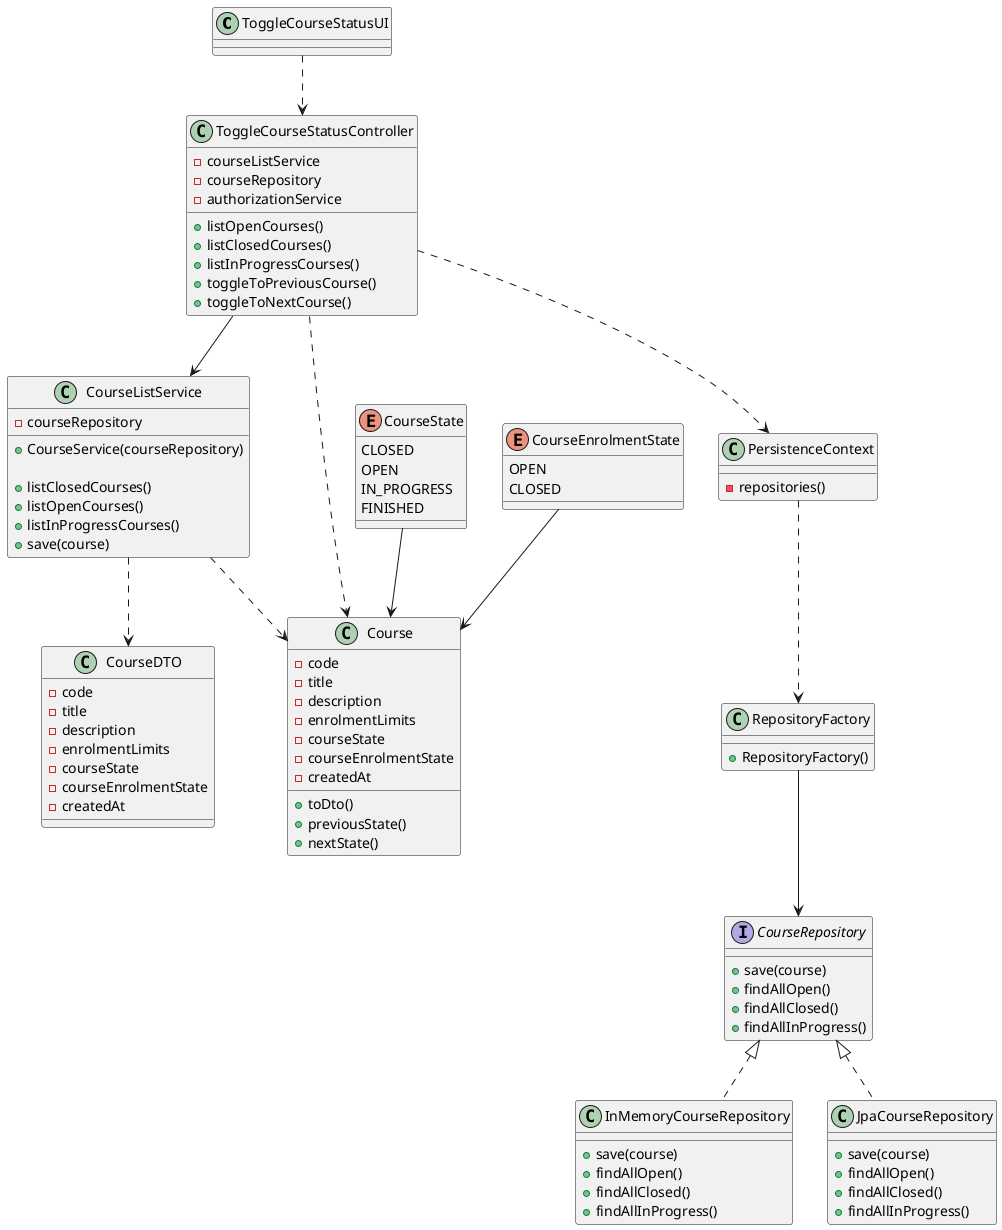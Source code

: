 @startuml US1004_CD

class ToggleCourseStatusUI {

}

class ToggleCourseStatusController {
- courseListService
- courseRepository
- authorizationService
+ listOpenCourses()
+ listClosedCourses()
+ listInProgressCourses()
+ toggleToPreviousCourse()
+ toggleToNextCourse()
}


class Course {
  - code
  - title
  - description
  - enrolmentLimits
  - courseState
  - courseEnrolmentState
  - createdAt
  + toDto()
  + previousState()
  + nextState()
}

class RepositoryFactory {
  + RepositoryFactory()
}

interface CourseRepository {
  + save(course)
  + findAllOpen()
  + findAllClosed()
  + findAllInProgress()
}

class CourseListService {
  - courseRepository

  + CourseService(courseRepository)

  + listClosedCourses()
  + listOpenCourses()
  + listInProgressCourses()
  + save(course)
}

class CourseDTO {
  - code
  - title
  - description
  - enrolmentLimits
  - courseState
  - courseEnrolmentState
  - createdAt
}

class InMemoryCourseRepository {
  + save(course)
  + findAllOpen()
  + findAllClosed()
  + findAllInProgress()
}

class JpaCourseRepository {
  + save(course)
  + findAllOpen()
  + findAllClosed()
  + findAllInProgress()
}

class PersistenceContext {
  - repositories()
}


enum CourseState {
  CLOSED
  OPEN
  IN_PROGRESS
  FINISHED
}



enum CourseEnrolmentState {
  OPEN
  CLOSED
}

CourseState --> Course
CourseEnrolmentState --> Course

PersistenceContext ..> RepositoryFactory
RepositoryFactory --> CourseRepository

CourseRepository <|.. InMemoryCourseRepository
CourseRepository <|.. JpaCourseRepository
ToggleCourseStatusController ..> PersistenceContext
ToggleCourseStatusController ..> Course
ToggleCourseStatusUI ..> ToggleCourseStatusController

CourseListService ..> Course
CourseListService ..> CourseDTO
ToggleCourseStatusController --> CourseListService

@enduml
